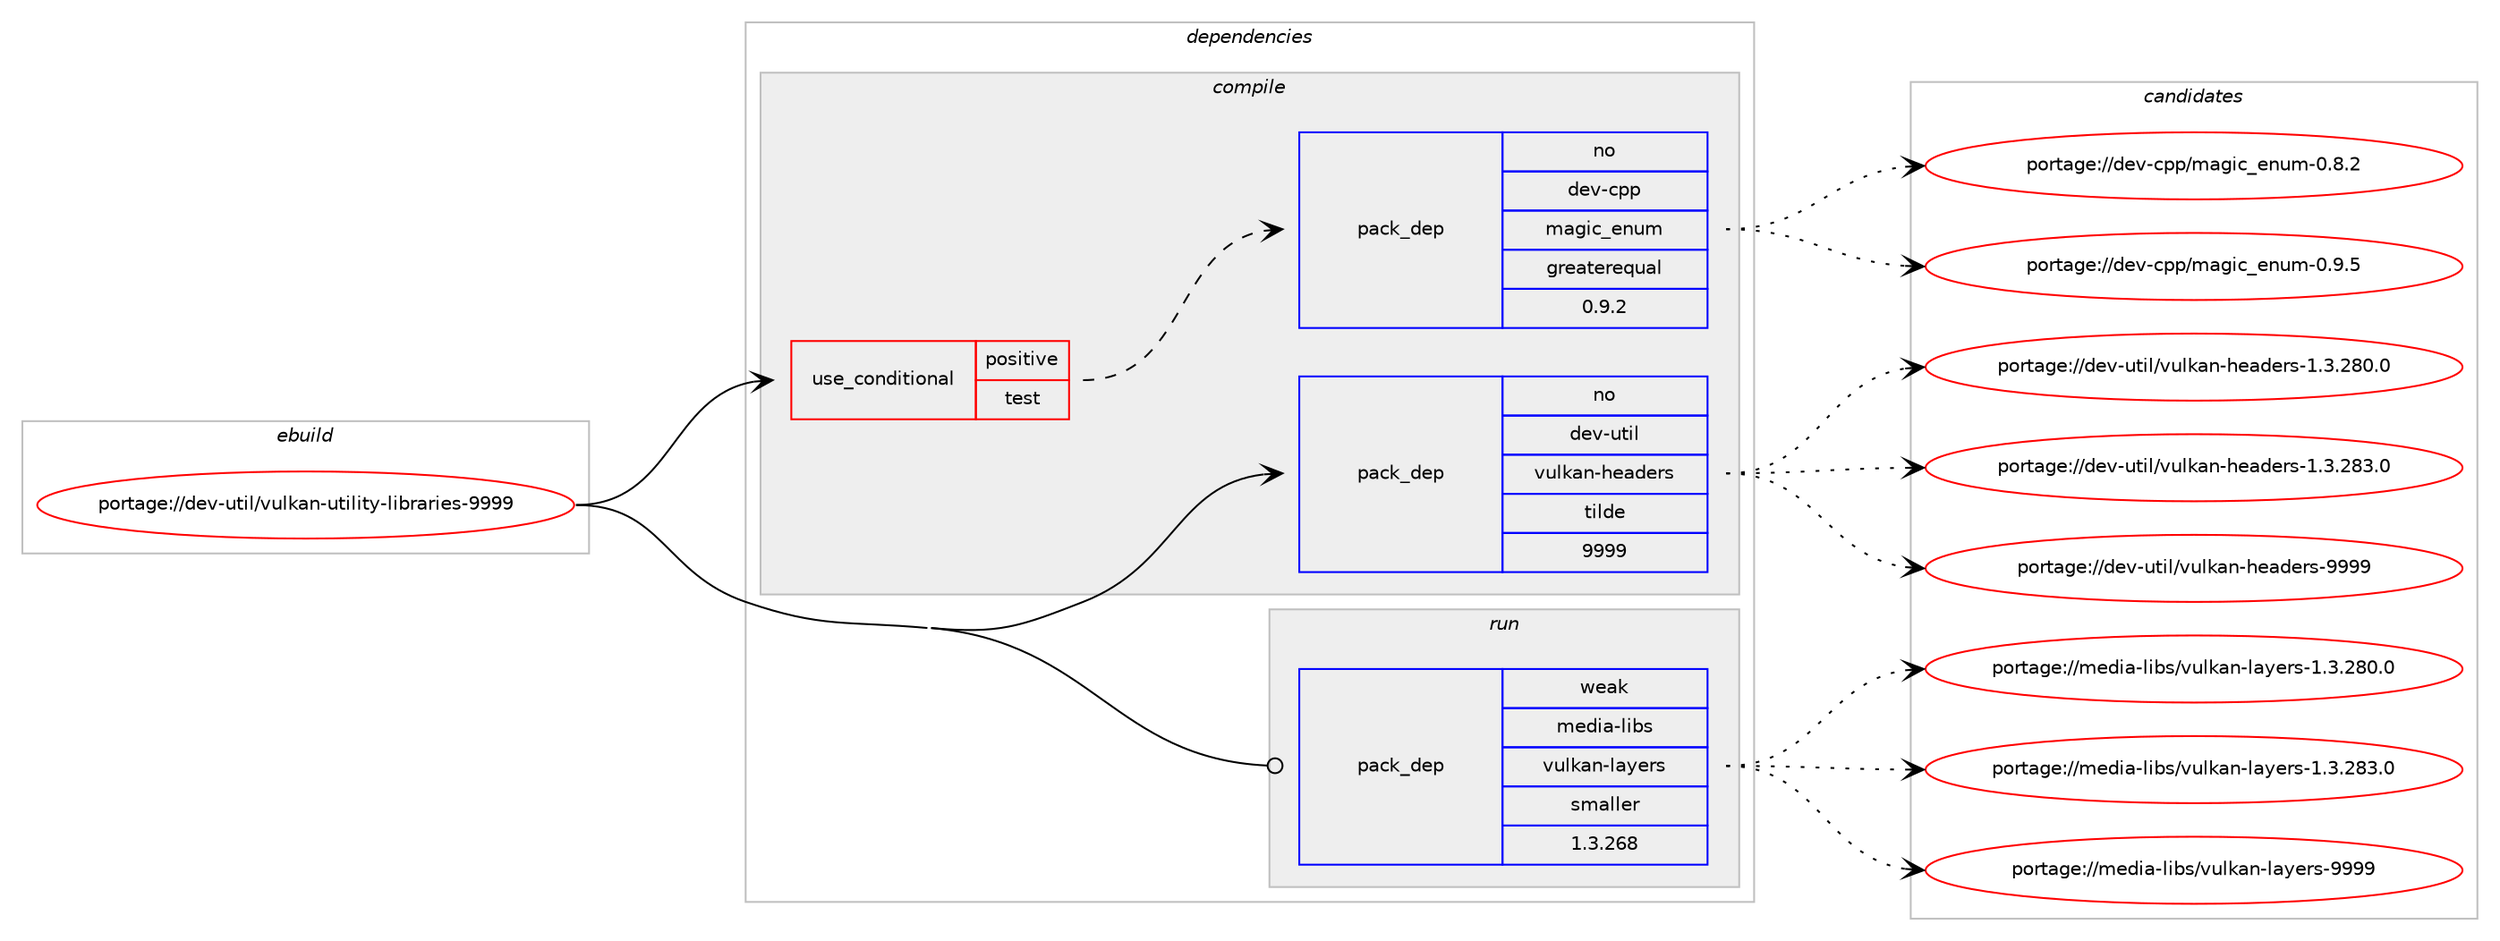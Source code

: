 digraph prolog {

# *************
# Graph options
# *************

newrank=true;
concentrate=true;
compound=true;
graph [rankdir=LR,fontname=Helvetica,fontsize=10,ranksep=1.5];#, ranksep=2.5, nodesep=0.2];
edge  [arrowhead=vee];
node  [fontname=Helvetica,fontsize=10];

# **********
# The ebuild
# **********

subgraph cluster_leftcol {
color=gray;
rank=same;
label=<<i>ebuild</i>>;
id [label="portage://dev-util/vulkan-utility-libraries-9999", color=red, width=4, href="../dev-util/vulkan-utility-libraries-9999.svg"];
}

# ****************
# The dependencies
# ****************

subgraph cluster_midcol {
color=gray;
label=<<i>dependencies</i>>;
subgraph cluster_compile {
fillcolor="#eeeeee";
style=filled;
label=<<i>compile</i>>;
subgraph cond60458 {
dependency112333 [label=<<TABLE BORDER="0" CELLBORDER="1" CELLSPACING="0" CELLPADDING="4"><TR><TD ROWSPAN="3" CELLPADDING="10">use_conditional</TD></TR><TR><TD>positive</TD></TR><TR><TD>test</TD></TR></TABLE>>, shape=none, color=red];
# *** BEGIN UNKNOWN DEPENDENCY TYPE (TODO) ***
# dependency112333 -> package_dependency(portage://dev-util/vulkan-utility-libraries-9999,install,no,dev-cpp,gtest,none,[,,],[],[])
# *** END UNKNOWN DEPENDENCY TYPE (TODO) ***

subgraph pack50444 {
dependency112334 [label=<<TABLE BORDER="0" CELLBORDER="1" CELLSPACING="0" CELLPADDING="4" WIDTH="220"><TR><TD ROWSPAN="6" CELLPADDING="30">pack_dep</TD></TR><TR><TD WIDTH="110">no</TD></TR><TR><TD>dev-cpp</TD></TR><TR><TD>magic_enum</TD></TR><TR><TD>greaterequal</TD></TR><TR><TD>0.9.2</TD></TR></TABLE>>, shape=none, color=blue];
}
dependency112333:e -> dependency112334:w [weight=20,style="dashed",arrowhead="vee"];
}
id:e -> dependency112333:w [weight=20,style="solid",arrowhead="vee"];
subgraph pack50445 {
dependency112335 [label=<<TABLE BORDER="0" CELLBORDER="1" CELLSPACING="0" CELLPADDING="4" WIDTH="220"><TR><TD ROWSPAN="6" CELLPADDING="30">pack_dep</TD></TR><TR><TD WIDTH="110">no</TD></TR><TR><TD>dev-util</TD></TR><TR><TD>vulkan-headers</TD></TR><TR><TD>tilde</TD></TR><TR><TD>9999</TD></TR></TABLE>>, shape=none, color=blue];
}
id:e -> dependency112335:w [weight=20,style="solid",arrowhead="vee"];
}
subgraph cluster_compileandrun {
fillcolor="#eeeeee";
style=filled;
label=<<i>compile and run</i>>;
}
subgraph cluster_run {
fillcolor="#eeeeee";
style=filled;
label=<<i>run</i>>;
subgraph pack50446 {
dependency112336 [label=<<TABLE BORDER="0" CELLBORDER="1" CELLSPACING="0" CELLPADDING="4" WIDTH="220"><TR><TD ROWSPAN="6" CELLPADDING="30">pack_dep</TD></TR><TR><TD WIDTH="110">weak</TD></TR><TR><TD>media-libs</TD></TR><TR><TD>vulkan-layers</TD></TR><TR><TD>smaller</TD></TR><TR><TD>1.3.268</TD></TR></TABLE>>, shape=none, color=blue];
}
id:e -> dependency112336:w [weight=20,style="solid",arrowhead="odot"];
}
}

# **************
# The candidates
# **************

subgraph cluster_choices {
rank=same;
color=gray;
label=<<i>candidates</i>>;

subgraph choice50444 {
color=black;
nodesep=1;
choice100101118459911211247109971031059995101110117109454846564650 [label="portage://dev-cpp/magic_enum-0.8.2", color=red, width=4,href="../dev-cpp/magic_enum-0.8.2.svg"];
choice100101118459911211247109971031059995101110117109454846574653 [label="portage://dev-cpp/magic_enum-0.9.5", color=red, width=4,href="../dev-cpp/magic_enum-0.9.5.svg"];
dependency112334:e -> choice100101118459911211247109971031059995101110117109454846564650:w [style=dotted,weight="100"];
dependency112334:e -> choice100101118459911211247109971031059995101110117109454846574653:w [style=dotted,weight="100"];
}
subgraph choice50445 {
color=black;
nodesep=1;
choice100101118451171161051084711811710810797110451041019710010111411545494651465056484648 [label="portage://dev-util/vulkan-headers-1.3.280.0", color=red, width=4,href="../dev-util/vulkan-headers-1.3.280.0.svg"];
choice100101118451171161051084711811710810797110451041019710010111411545494651465056514648 [label="portage://dev-util/vulkan-headers-1.3.283.0", color=red, width=4,href="../dev-util/vulkan-headers-1.3.283.0.svg"];
choice10010111845117116105108471181171081079711045104101971001011141154557575757 [label="portage://dev-util/vulkan-headers-9999", color=red, width=4,href="../dev-util/vulkan-headers-9999.svg"];
dependency112335:e -> choice100101118451171161051084711811710810797110451041019710010111411545494651465056484648:w [style=dotted,weight="100"];
dependency112335:e -> choice100101118451171161051084711811710810797110451041019710010111411545494651465056514648:w [style=dotted,weight="100"];
dependency112335:e -> choice10010111845117116105108471181171081079711045104101971001011141154557575757:w [style=dotted,weight="100"];
}
subgraph choice50446 {
color=black;
nodesep=1;
choice1091011001059745108105981154711811710810797110451089712110111411545494651465056484648 [label="portage://media-libs/vulkan-layers-1.3.280.0", color=red, width=4,href="../media-libs/vulkan-layers-1.3.280.0.svg"];
choice1091011001059745108105981154711811710810797110451089712110111411545494651465056514648 [label="portage://media-libs/vulkan-layers-1.3.283.0", color=red, width=4,href="../media-libs/vulkan-layers-1.3.283.0.svg"];
choice109101100105974510810598115471181171081079711045108971211011141154557575757 [label="portage://media-libs/vulkan-layers-9999", color=red, width=4,href="../media-libs/vulkan-layers-9999.svg"];
dependency112336:e -> choice1091011001059745108105981154711811710810797110451089712110111411545494651465056484648:w [style=dotted,weight="100"];
dependency112336:e -> choice1091011001059745108105981154711811710810797110451089712110111411545494651465056514648:w [style=dotted,weight="100"];
dependency112336:e -> choice109101100105974510810598115471181171081079711045108971211011141154557575757:w [style=dotted,weight="100"];
}
}

}
